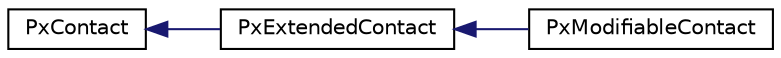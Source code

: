 digraph "Graphical Class Hierarchy"
{
  edge [fontname="Helvetica",fontsize="10",labelfontname="Helvetica",labelfontsize="10"];
  node [fontname="Helvetica",fontsize="10",shape=record];
  rankdir="LR";
  Node0 [label="PxContact",height=0.2,width=0.4,color="black", fillcolor="white", style="filled",URL="$structPxContact.html",tooltip="Contact point data including face (feature) indices. "];
  Node0 -> Node1 [dir="back",color="midnightblue",fontsize="10",style="solid",fontname="Helvetica"];
  Node1 [label="PxExtendedContact",height=0.2,width=0.4,color="black", fillcolor="white", style="filled",URL="$structPxExtendedContact.html"];
  Node1 -> Node2 [dir="back",color="midnightblue",fontsize="10",style="solid",fontname="Helvetica"];
  Node2 [label="PxModifiableContact",height=0.2,width=0.4,color="black", fillcolor="white", style="filled",URL="$structPxModifiableContact.html",tooltip="A modifiable contact point. This has additional fields per-contact to permit modification by user..."];
}
